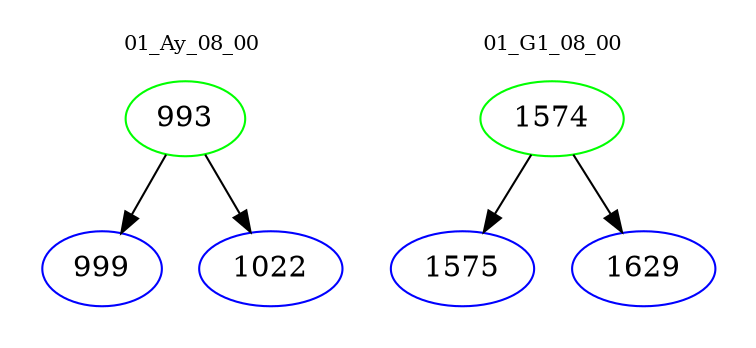 digraph{
subgraph cluster_0 {
color = white
label = "01_Ay_08_00";
fontsize=10;
T0_993 [label="993", color="green"]
T0_993 -> T0_999 [color="black"]
T0_999 [label="999", color="blue"]
T0_993 -> T0_1022 [color="black"]
T0_1022 [label="1022", color="blue"]
}
subgraph cluster_1 {
color = white
label = "01_G1_08_00";
fontsize=10;
T1_1574 [label="1574", color="green"]
T1_1574 -> T1_1575 [color="black"]
T1_1575 [label="1575", color="blue"]
T1_1574 -> T1_1629 [color="black"]
T1_1629 [label="1629", color="blue"]
}
}

